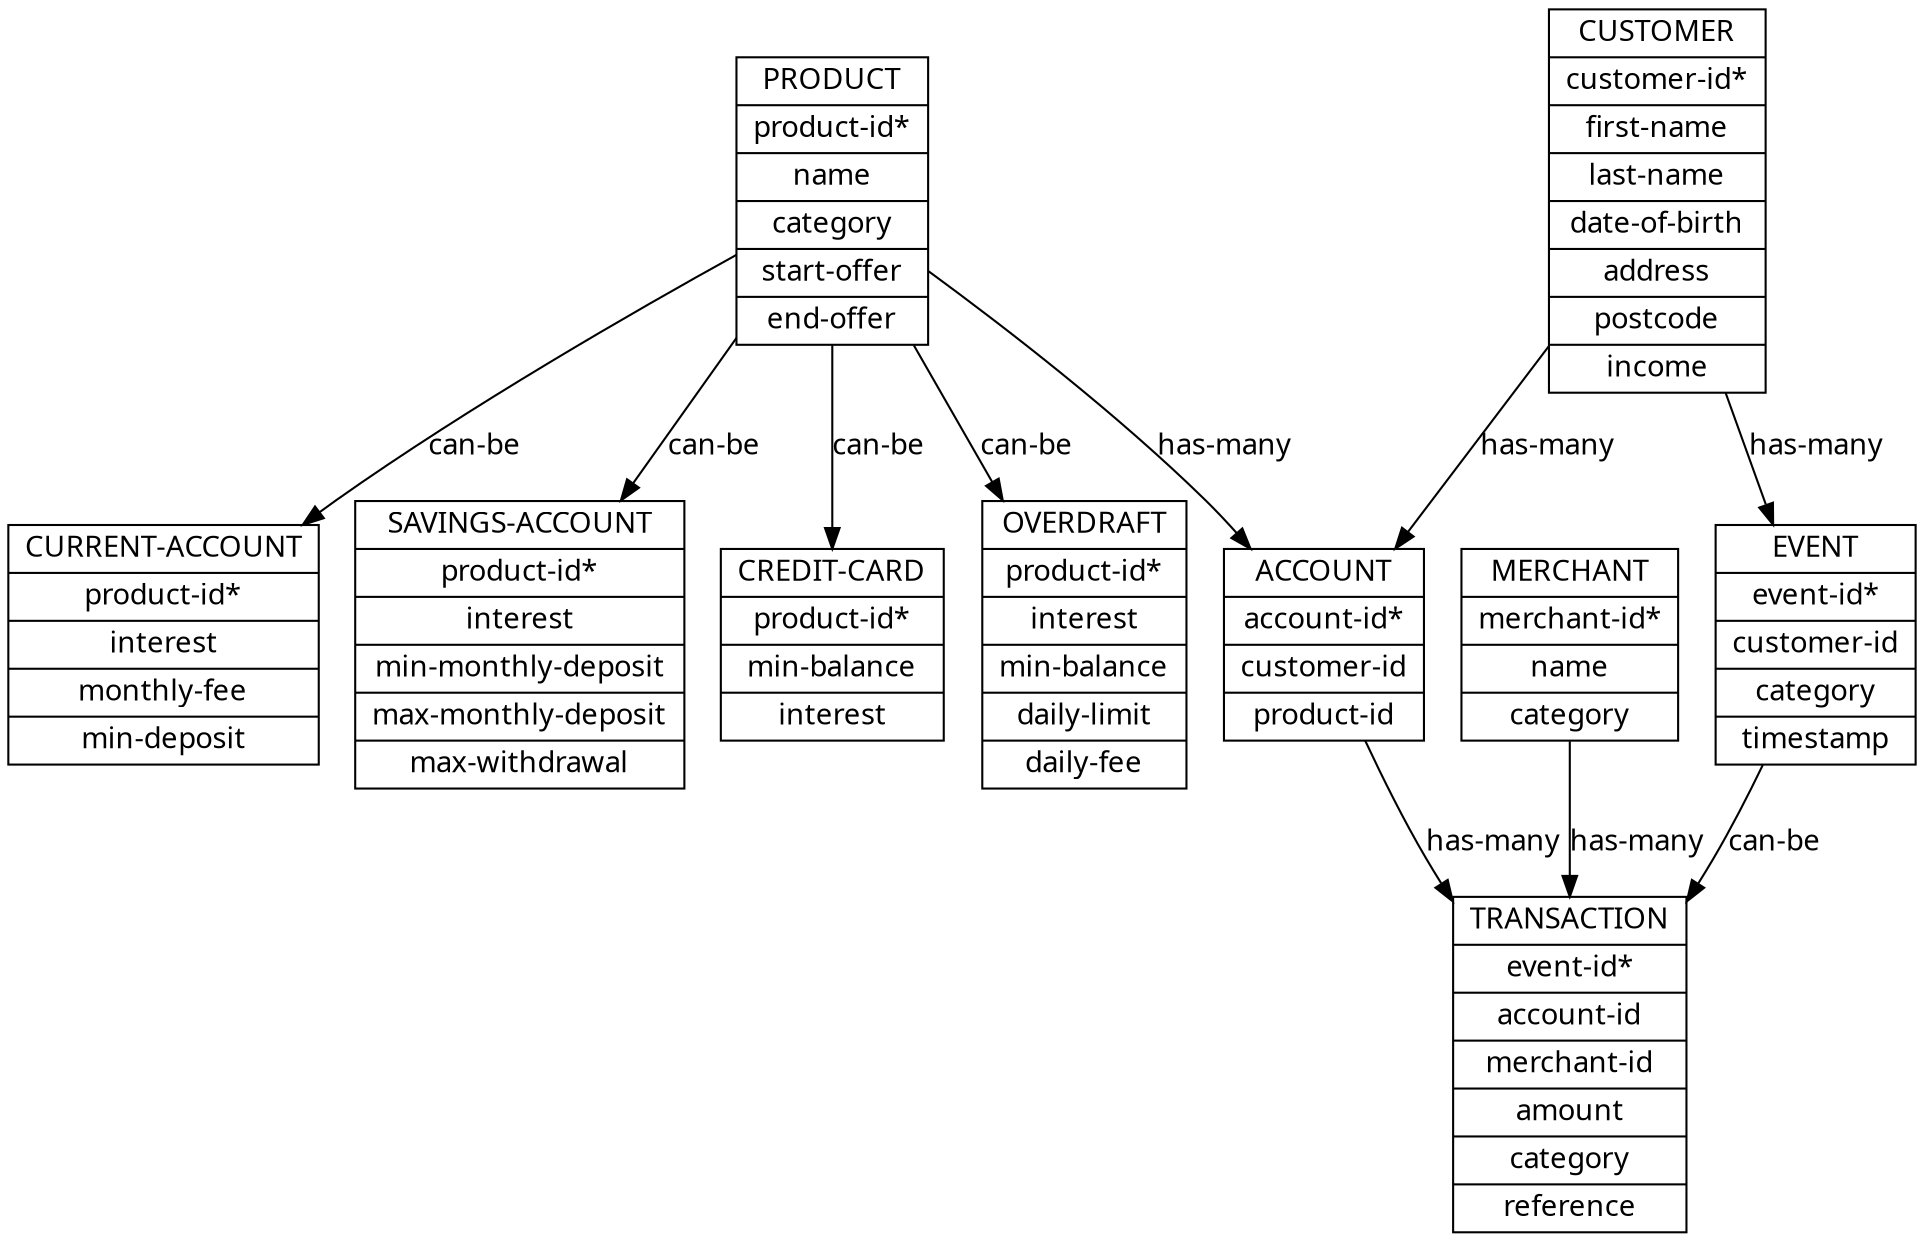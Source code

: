 digraph DatabaseSchema {
    node[shape=record, fontname="Calibri"];
    edge[fontname="Calibri"];
    Product [label="{PRODUCT|product-id*|name|category|start-offer|end-offer}"];
    CurrentAccount [label="{CURRENT-ACCOUNT|product-id*|interest|monthly-fee|min-deposit}"];
    SavingsAccount [label="{SAVINGS-ACCOUNT|product-id*|interest|min-monthly-deposit|max-monthly-deposit|max-withdrawal}"];
    CreditCard [label="{CREDIT-CARD|product-id*|min-balance|interest}"];
    Overdraft [label="{OVERDRAFT|product-id*|interest|min-balance|daily-limit|daily-fee}"]
    Customer [label="{CUSTOMER|customer-id*|first-name|last-name|date-of-birth|address|postcode|income}"];
    Account [label="{ACCOUNT|account-id*|customer-id|product-id}"];
    Transaction [label="{TRANSACTION|event-id*|account-id|merchant-id|amount|category|reference}"];
    Merchant [label="{MERCHANT|merchant-id*|name|category}"]
    Event [label="{EVENT|event-id*|customer-id|category|timestamp}"]

    Product -> SavingsAccount [label="can-be"];
    Product -> CurrentAccount [label="can-be"];
    Product -> CreditCard [label="can-be"];
    Product -> Overdraft [label="can-be"];
    Product -> Account [label="has-many"];

    Customer -> Account [label="has-many"];
    Customer -> Event [label="has-many"];
    Account -> Transaction [label="has-many"];
    Merchant -> Transaction [label="has-many"];
    Event -> Transaction [label="can-be"];
}